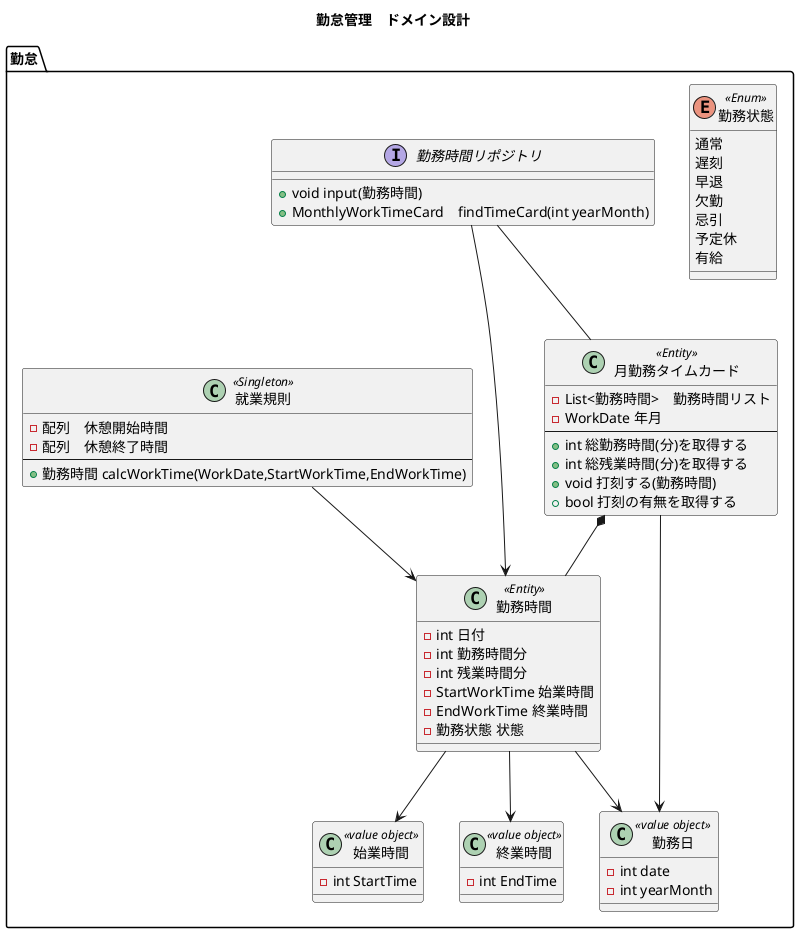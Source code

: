 @startuml

title 勤怠管理　ドメイン設計


package 勤怠{

    enum WorkState as "勤務状態" << Enum >>{
     通常
     遅刻
     早退
     欠勤
     忌引
     予定休
     有給
    }

    class WorkTime as "勤務時間"  << Entity >> {
     - int 日付
     – int 勤務時間分
     - int 残業時間分
     - StartWorkTime 始業時間
     - EndWorkTime 終業時間
     - 勤務状態 状態
    }

    class MonthlyWorkTimeCard as "月勤務タイムカード" << Entity >>{
     - List<勤務時間>　勤務時間リスト
     - WorkDate 年月
     --
     + int 総勤務時間(分)を取得する
     + int 総残業時間(分)を取得する
     + void 打刻する(勤務時間)
     + bool 打刻の有無を取得する
    }

    MonthlyWorkTimeCard *-- WorkTime


    interface WorkTimeRepository as "勤務時間リポジトリ"{
      + void input(勤務時間)
      + MonthlyWorkTimeCard　findTimeCard(int yearMonth)
    }

    WorkTimeRepository -- MonthlyWorkTimeCard

    WorkTimeRepository --> WorkTime

    class StartWorkTime as "始業時間" << value object >>{
     - int StartTime
    }
    WorkTime --> StartWorkTime

    class EndWorkTime as "終業時間" << value object >>{
     - int EndTime
    }
    WorkTime --> EndWorkTime

    class WorkDate as "勤務日" << value object >>{
     - int date
     - int yearMonth
    }
    WorkTime --> WorkDate
    MonthlyWorkTimeCard --> WorkDate

    class WorkingRule as "就業規則" << Singleton >>{
     - 配列　休憩開始時間
     - 配列　休憩終了時間
    --
     + 勤務時間 calcWorkTime(WorkDate,StartWorkTime,EndWorkTime)
    }
    WorkingRule --> WorkTime

}
@enduml

